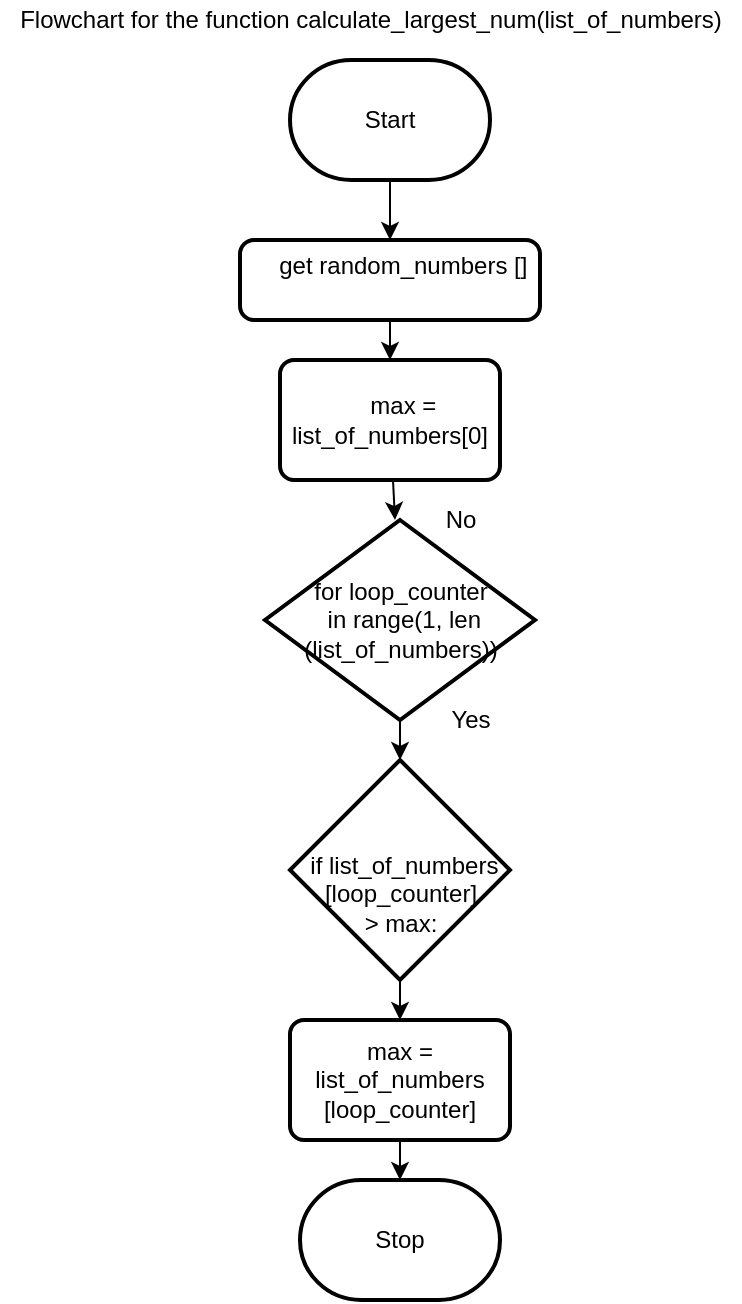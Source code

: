 <mxfile>
    <diagram id="gQOpXYm7TiapHx-A7VnX" name="Page-1">
        <mxGraphModel dx="594" dy="561" grid="1" gridSize="10" guides="1" tooltips="1" connect="1" arrows="1" fold="1" page="1" pageScale="1" pageWidth="850" pageHeight="1100" math="0" shadow="0">
            <root>
                <mxCell id="0"/>
                <mxCell id="1" parent="0"/>
                <mxCell id="16" style="edgeStyle=none;html=1;" parent="1" source="2" target="15" edge="1">
                    <mxGeometry relative="1" as="geometry"/>
                </mxCell>
                <mxCell id="2" value="Start" style="strokeWidth=2;html=1;shape=mxgraph.flowchart.terminator;whiteSpace=wrap;" parent="1" vertex="1">
                    <mxGeometry x="290" y="40" width="100" height="60" as="geometry"/>
                </mxCell>
                <mxCell id="13" value="Stop" style="strokeWidth=2;html=1;shape=mxgraph.flowchart.terminator;whiteSpace=wrap;" parent="1" vertex="1">
                    <mxGeometry x="295" y="600" width="100" height="60" as="geometry"/>
                </mxCell>
                <mxCell id="19" style="edgeStyle=none;html=1;" parent="1" target="41" edge="1">
                    <mxGeometry relative="1" as="geometry">
                        <mxPoint x="345" y="320" as="sourcePoint"/>
                        <mxPoint x="340" y="390" as="targetPoint"/>
                    </mxGeometry>
                </mxCell>
                <mxCell id="14" value="&lt;div&gt;for loop_counter&lt;/div&gt;&lt;div&gt;&amp;nbsp;in range(1, len&lt;/div&gt;&lt;div&gt;(list_of_numbers))&lt;br&gt;&lt;/div&gt;" style="strokeWidth=2;html=1;shape=mxgraph.flowchart.decision;whiteSpace=wrap;verticalAlign=middle;" parent="1" vertex="1">
                    <mxGeometry x="277.5" y="270" width="135" height="100" as="geometry"/>
                </mxCell>
                <mxCell id="44" style="edgeStyle=none;html=1;entryX=0.5;entryY=0;entryDx=0;entryDy=0;" edge="1" parent="1" source="15" target="43">
                    <mxGeometry relative="1" as="geometry"/>
                </mxCell>
                <mxCell id="15" value="&lt;div&gt;&amp;nbsp; &amp;nbsp; get random_numbers []&lt;/div&gt;&lt;div&gt;&lt;br&gt;&lt;/div&gt;" style="rounded=1;whiteSpace=wrap;html=1;absoluteArcSize=1;arcSize=14;strokeWidth=2;" parent="1" vertex="1">
                    <mxGeometry x="265" y="130" width="150" height="40" as="geometry"/>
                </mxCell>
                <mxCell id="22" value="Yes" style="text;html=1;align=center;verticalAlign=middle;resizable=0;points=[];autosize=1;strokeColor=none;fillColor=none;" parent="1" vertex="1">
                    <mxGeometry x="360" y="360" width="40" height="20" as="geometry"/>
                </mxCell>
                <mxCell id="27" value="No" style="text;html=1;align=center;verticalAlign=middle;resizable=0;points=[];autosize=1;strokeColor=none;fillColor=none;" parent="1" vertex="1">
                    <mxGeometry x="360" y="260" width="30" height="20" as="geometry"/>
                </mxCell>
                <mxCell id="47" style="edgeStyle=none;html=1;entryX=0.5;entryY=0;entryDx=0;entryDy=0;" edge="1" parent="1" source="41" target="46">
                    <mxGeometry relative="1" as="geometry"/>
                </mxCell>
                <mxCell id="41" value="&amp;nbsp;if list_of_numbers&lt;br&gt;[loop_counter] &lt;br&gt;&amp;gt; max:" style="strokeWidth=2;html=1;shape=mxgraph.flowchart.decision;spacingTop=23;" vertex="1" parent="1">
                    <mxGeometry x="290" y="390" width="110" height="110" as="geometry"/>
                </mxCell>
                <mxCell id="45" style="edgeStyle=none;html=1;" edge="1" parent="1" source="43" target="14">
                    <mxGeometry relative="1" as="geometry"/>
                </mxCell>
                <mxCell id="43" value="&amp;nbsp; &amp;nbsp; max = list_of_numbers[0]" style="rounded=1;whiteSpace=wrap;html=1;absoluteArcSize=1;arcSize=14;strokeWidth=2;" vertex="1" parent="1">
                    <mxGeometry x="285" y="190" width="110" height="60" as="geometry"/>
                </mxCell>
                <mxCell id="48" style="edgeStyle=none;html=1;entryX=0.5;entryY=0;entryDx=0;entryDy=0;entryPerimeter=0;" edge="1" parent="1" source="46" target="13">
                    <mxGeometry relative="1" as="geometry"/>
                </mxCell>
                <mxCell id="46" value="max = list_of_numbers&lt;br&gt;[loop_counter]" style="rounded=1;whiteSpace=wrap;html=1;absoluteArcSize=1;arcSize=14;strokeWidth=2;" vertex="1" parent="1">
                    <mxGeometry x="290" y="520" width="110" height="60" as="geometry"/>
                </mxCell>
                <mxCell id="49" value="Flowchart for the function&amp;nbsp;calculate_largest_num(list_of_numbers)" style="text;html=1;align=center;verticalAlign=middle;resizable=0;points=[];autosize=1;strokeColor=none;fillColor=none;" vertex="1" parent="1">
                    <mxGeometry x="145" y="10" width="370" height="20" as="geometry"/>
                </mxCell>
            </root>
        </mxGraphModel>
    </diagram>
</mxfile>
